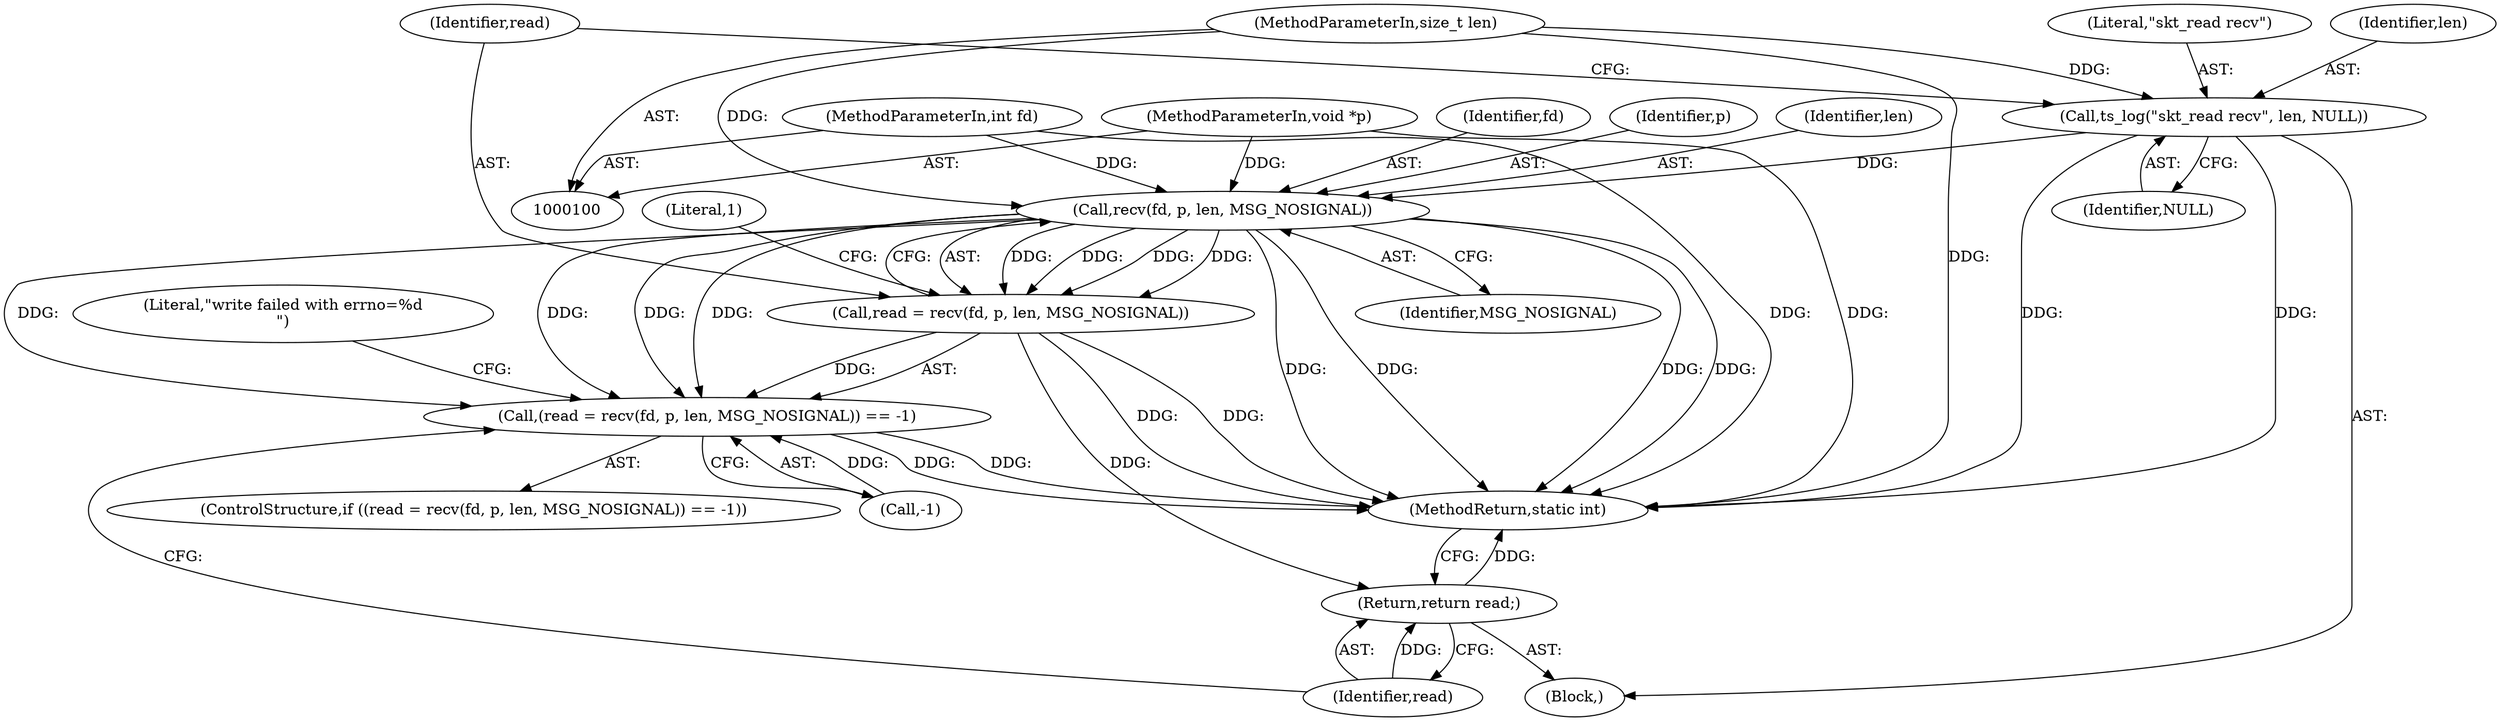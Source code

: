 digraph "1_Android_472271b153c5dc53c28beac55480a8d8434b2d5c_5@API" {
"1000117" [label="(Call,recv(fd, p, len, MSG_NOSIGNAL))"];
"1000101" [label="(MethodParameterIn,int fd)"];
"1000102" [label="(MethodParameterIn,void *p)"];
"1000109" [label="(Call,ts_log(\"skt_read recv\", len, NULL))"];
"1000103" [label="(MethodParameterIn,size_t len)"];
"1000114" [label="(Call,(read = recv(fd, p, len, MSG_NOSIGNAL)) == -1)"];
"1000115" [label="(Call,read = recv(fd, p, len, MSG_NOSIGNAL))"];
"1000131" [label="(Return,return read;)"];
"1000133" [label="(MethodReturn,static int)"];
"1000116" [label="(Identifier,read)"];
"1000114" [label="(Call,(read = recv(fd, p, len, MSG_NOSIGNAL)) == -1)"];
"1000118" [label="(Identifier,fd)"];
"1000123" [label="(Literal,1)"];
"1000115" [label="(Call,read = recv(fd, p, len, MSG_NOSIGNAL))"];
"1000119" [label="(Identifier,p)"];
"1000120" [label="(Identifier,len)"];
"1000110" [label="(Literal,\"skt_read recv\")"];
"1000126" [label="(Literal,\"write failed with errno=%d\n\")"];
"1000117" [label="(Call,recv(fd, p, len, MSG_NOSIGNAL))"];
"1000103" [label="(MethodParameterIn,size_t len)"];
"1000121" [label="(Identifier,MSG_NOSIGNAL)"];
"1000112" [label="(Identifier,NULL)"];
"1000111" [label="(Identifier,len)"];
"1000101" [label="(MethodParameterIn,int fd)"];
"1000102" [label="(MethodParameterIn,void *p)"];
"1000113" [label="(ControlStructure,if ((read = recv(fd, p, len, MSG_NOSIGNAL)) == -1))"];
"1000109" [label="(Call,ts_log(\"skt_read recv\", len, NULL))"];
"1000132" [label="(Identifier,read)"];
"1000122" [label="(Call,-1)"];
"1000131" [label="(Return,return read;)"];
"1000104" [label="(Block,)"];
"1000117" -> "1000115"  [label="AST: "];
"1000117" -> "1000121"  [label="CFG: "];
"1000118" -> "1000117"  [label="AST: "];
"1000119" -> "1000117"  [label="AST: "];
"1000120" -> "1000117"  [label="AST: "];
"1000121" -> "1000117"  [label="AST: "];
"1000115" -> "1000117"  [label="CFG: "];
"1000117" -> "1000133"  [label="DDG: "];
"1000117" -> "1000133"  [label="DDG: "];
"1000117" -> "1000133"  [label="DDG: "];
"1000117" -> "1000133"  [label="DDG: "];
"1000117" -> "1000114"  [label="DDG: "];
"1000117" -> "1000114"  [label="DDG: "];
"1000117" -> "1000114"  [label="DDG: "];
"1000117" -> "1000114"  [label="DDG: "];
"1000117" -> "1000115"  [label="DDG: "];
"1000117" -> "1000115"  [label="DDG: "];
"1000117" -> "1000115"  [label="DDG: "];
"1000117" -> "1000115"  [label="DDG: "];
"1000101" -> "1000117"  [label="DDG: "];
"1000102" -> "1000117"  [label="DDG: "];
"1000109" -> "1000117"  [label="DDG: "];
"1000103" -> "1000117"  [label="DDG: "];
"1000101" -> "1000100"  [label="AST: "];
"1000101" -> "1000133"  [label="DDG: "];
"1000102" -> "1000100"  [label="AST: "];
"1000102" -> "1000133"  [label="DDG: "];
"1000109" -> "1000104"  [label="AST: "];
"1000109" -> "1000112"  [label="CFG: "];
"1000110" -> "1000109"  [label="AST: "];
"1000111" -> "1000109"  [label="AST: "];
"1000112" -> "1000109"  [label="AST: "];
"1000116" -> "1000109"  [label="CFG: "];
"1000109" -> "1000133"  [label="DDG: "];
"1000109" -> "1000133"  [label="DDG: "];
"1000103" -> "1000109"  [label="DDG: "];
"1000103" -> "1000100"  [label="AST: "];
"1000103" -> "1000133"  [label="DDG: "];
"1000114" -> "1000113"  [label="AST: "];
"1000114" -> "1000122"  [label="CFG: "];
"1000115" -> "1000114"  [label="AST: "];
"1000122" -> "1000114"  [label="AST: "];
"1000126" -> "1000114"  [label="CFG: "];
"1000132" -> "1000114"  [label="CFG: "];
"1000114" -> "1000133"  [label="DDG: "];
"1000114" -> "1000133"  [label="DDG: "];
"1000115" -> "1000114"  [label="DDG: "];
"1000122" -> "1000114"  [label="DDG: "];
"1000116" -> "1000115"  [label="AST: "];
"1000123" -> "1000115"  [label="CFG: "];
"1000115" -> "1000133"  [label="DDG: "];
"1000115" -> "1000133"  [label="DDG: "];
"1000115" -> "1000131"  [label="DDG: "];
"1000131" -> "1000104"  [label="AST: "];
"1000131" -> "1000132"  [label="CFG: "];
"1000132" -> "1000131"  [label="AST: "];
"1000133" -> "1000131"  [label="CFG: "];
"1000131" -> "1000133"  [label="DDG: "];
"1000132" -> "1000131"  [label="DDG: "];
}
